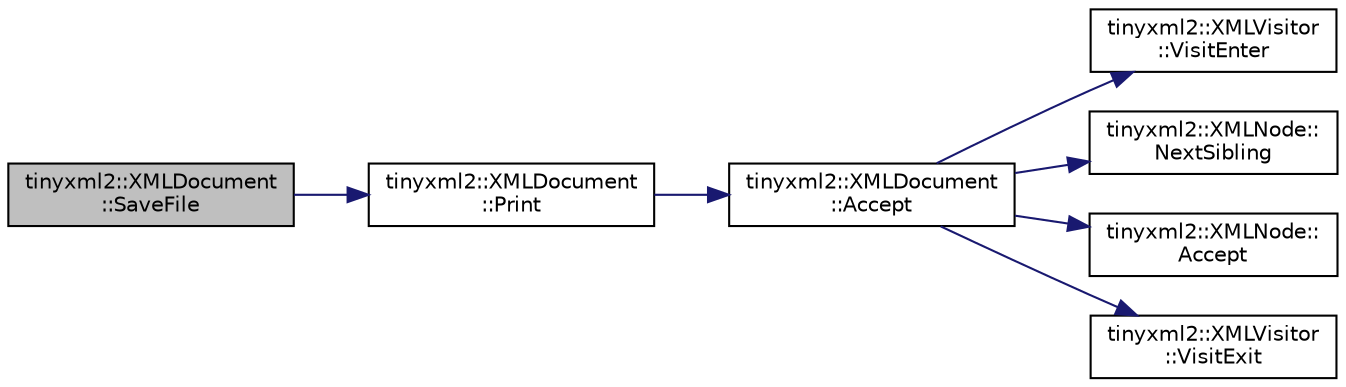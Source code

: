 digraph "tinyxml2::XMLDocument::SaveFile"
{
  edge [fontname="Helvetica",fontsize="10",labelfontname="Helvetica",labelfontsize="10"];
  node [fontname="Helvetica",fontsize="10",shape=record];
  rankdir="LR";
  Node63 [label="tinyxml2::XMLDocument\l::SaveFile",height=0.2,width=0.4,color="black", fillcolor="grey75", style="filled", fontcolor="black"];
  Node63 -> Node64 [color="midnightblue",fontsize="10",style="solid",fontname="Helvetica"];
  Node64 [label="tinyxml2::XMLDocument\l::Print",height=0.2,width=0.4,color="black", fillcolor="white", style="filled",URL="$classtinyxml2_1_1_x_m_l_document.html#a867cf5fa3e3ff6ae4847a8b7ee8ec083"];
  Node64 -> Node65 [color="midnightblue",fontsize="10",style="solid",fontname="Helvetica"];
  Node65 [label="tinyxml2::XMLDocument\l::Accept",height=0.2,width=0.4,color="black", fillcolor="white", style="filled",URL="$classtinyxml2_1_1_x_m_l_document.html#ab7be651917a35ab1ff0e4e6d4e565cdf"];
  Node65 -> Node66 [color="midnightblue",fontsize="10",style="solid",fontname="Helvetica"];
  Node66 [label="tinyxml2::XMLVisitor\l::VisitEnter",height=0.2,width=0.4,color="black", fillcolor="white", style="filled",URL="$classtinyxml2_1_1_x_m_l_visitor.html#acb3c22fc5f60eb9db98f533f2761f67d",tooltip="Visit a document. "];
  Node65 -> Node67 [color="midnightblue",fontsize="10",style="solid",fontname="Helvetica"];
  Node67 [label="tinyxml2::XMLNode::\lNextSibling",height=0.2,width=0.4,color="black", fillcolor="white", style="filled",URL="$classtinyxml2_1_1_x_m_l_node.html#a79db9ef0fe014d27790f2218b87bcbb5",tooltip="Get the next (right) sibling node of this node. "];
  Node65 -> Node68 [color="midnightblue",fontsize="10",style="solid",fontname="Helvetica"];
  Node68 [label="tinyxml2::XMLNode::\lAccept",height=0.2,width=0.4,color="black", fillcolor="white", style="filled",URL="$classtinyxml2_1_1_x_m_l_node.html#a81e66df0a44c67a7af17f3b77a152785"];
  Node65 -> Node69 [color="midnightblue",fontsize="10",style="solid",fontname="Helvetica"];
  Node69 [label="tinyxml2::XMLVisitor\l::VisitExit",height=0.2,width=0.4,color="black", fillcolor="white", style="filled",URL="$classtinyxml2_1_1_x_m_l_visitor.html#a170e9989cd046ba904f302d087e07086",tooltip="Visit a document. "];
}
